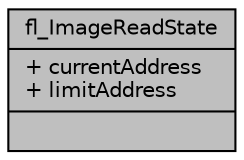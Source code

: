 digraph "fl_ImageReadState"
{
 // INTERACTIVE_SVG=YES
  edge [fontname="Helvetica",fontsize="10",labelfontname="Helvetica",labelfontsize="10"];
  node [fontname="Helvetica",fontsize="10",shape=record];
  Node1 [label="{fl_ImageReadState\n|+ currentAddress\l+ limitAddress\l|}",height=0.2,width=0.4,color="black", fillcolor="grey75", style="filled" fontcolor="black"];
}
